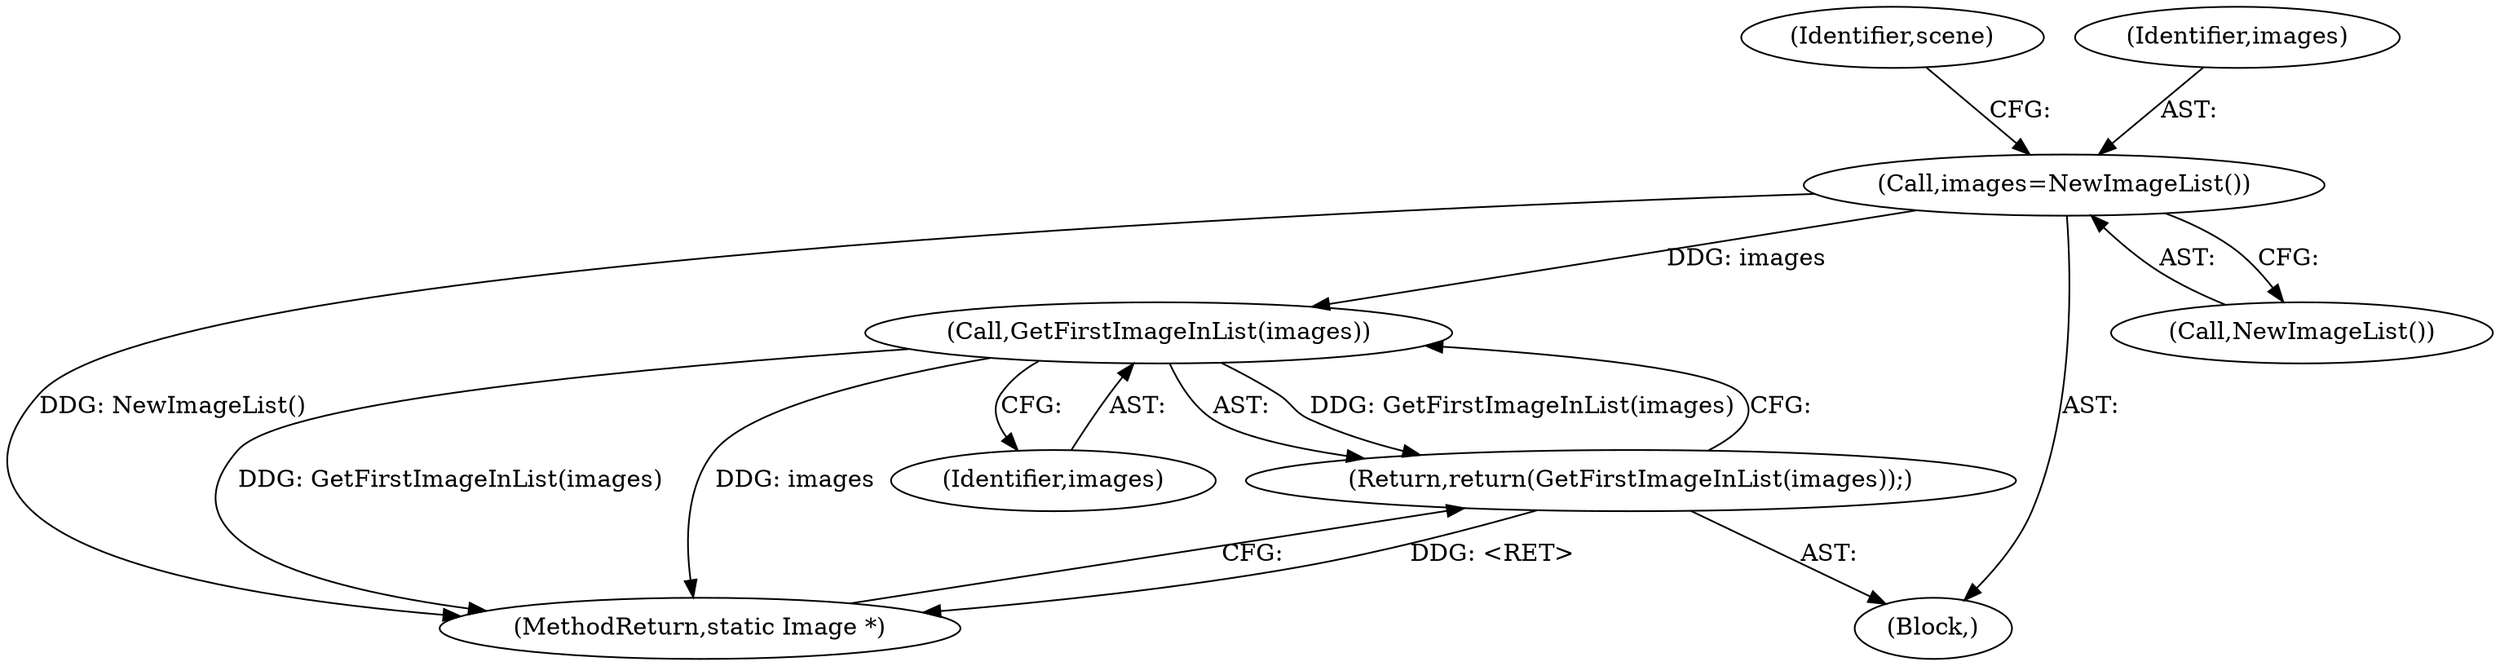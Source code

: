digraph "0_ImageMagick_5511ef530576ed18fd636baa3bb4eda3d667665d@pointer" {
"1002461" [label="(Call,images=NewImageList())"];
"1002658" [label="(Call,GetFirstImageInList(images))"];
"1002657" [label="(Return,return(GetFirstImageInList(images));)"];
"1002659" [label="(Identifier,images)"];
"1002461" [label="(Call,images=NewImageList())"];
"1004677" [label="(MethodReturn,static Image *)"];
"1002657" [label="(Return,return(GetFirstImageInList(images));)"];
"1002658" [label="(Call,GetFirstImageInList(images))"];
"1002466" [label="(Identifier,scene)"];
"1002463" [label="(Call,NewImageList())"];
"1002322" [label="(Block,)"];
"1002462" [label="(Identifier,images)"];
"1002461" -> "1002322"  [label="AST: "];
"1002461" -> "1002463"  [label="CFG: "];
"1002462" -> "1002461"  [label="AST: "];
"1002463" -> "1002461"  [label="AST: "];
"1002466" -> "1002461"  [label="CFG: "];
"1002461" -> "1004677"  [label="DDG: NewImageList()"];
"1002461" -> "1002658"  [label="DDG: images"];
"1002658" -> "1002657"  [label="AST: "];
"1002658" -> "1002659"  [label="CFG: "];
"1002659" -> "1002658"  [label="AST: "];
"1002657" -> "1002658"  [label="CFG: "];
"1002658" -> "1004677"  [label="DDG: GetFirstImageInList(images)"];
"1002658" -> "1004677"  [label="DDG: images"];
"1002658" -> "1002657"  [label="DDG: GetFirstImageInList(images)"];
"1002657" -> "1002322"  [label="AST: "];
"1004677" -> "1002657"  [label="CFG: "];
"1002657" -> "1004677"  [label="DDG: <RET>"];
}

